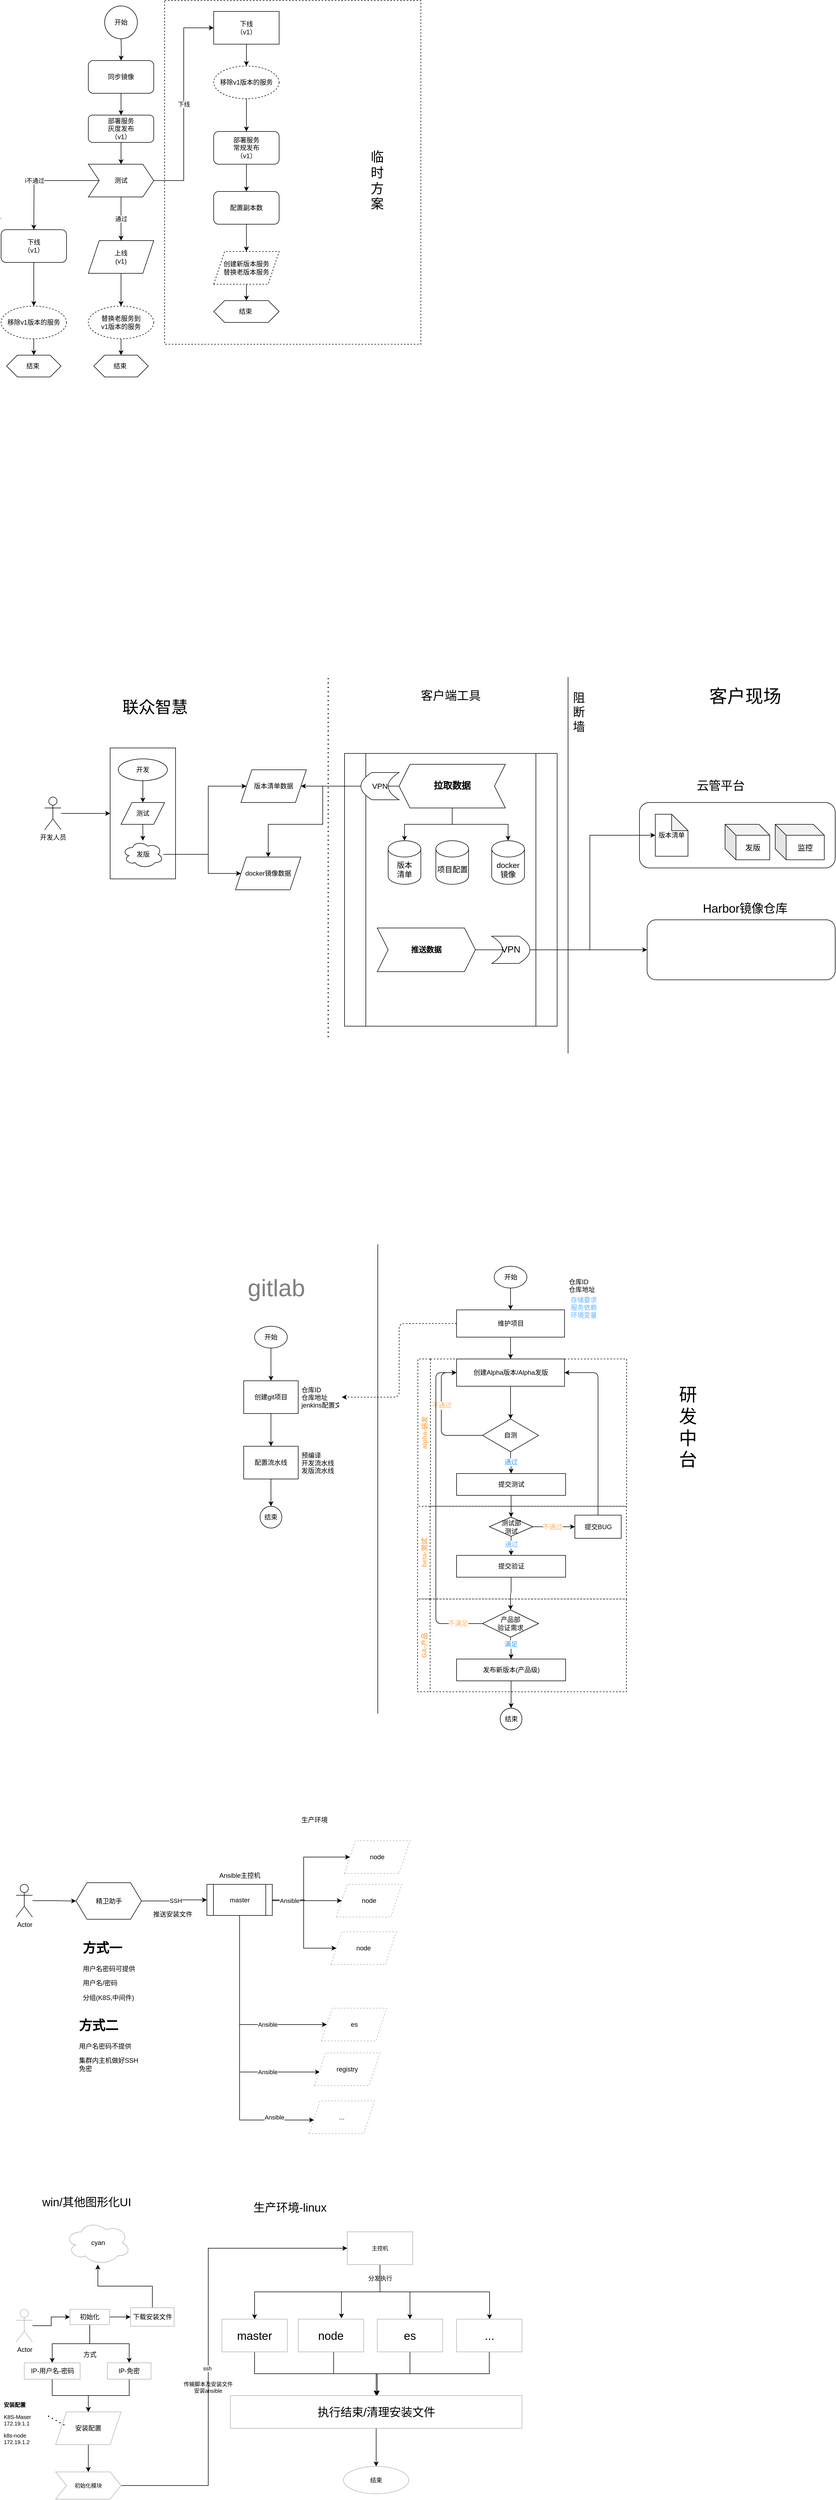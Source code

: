 <mxfile version="20.5.1" type="github">
  <diagram id="aKOXHxGFXrtELs7mGaee" name="第 1 页">
    <mxGraphModel dx="1248" dy="899" grid="1" gridSize="10" guides="1" tooltips="1" connect="1" arrows="1" fold="1" page="1" pageScale="1" pageWidth="827" pageHeight="1169" background="none" math="0" shadow="0">
      <root>
        <mxCell id="0" />
        <mxCell id="1" parent="0" />
        <mxCell id="ubwxyJtzHkvPF2N2pRwj-57" value="cyan" style="ellipse;shape=cloud;whiteSpace=wrap;html=1;strokeColor=#B3B3B3;" vertex="1" parent="1">
          <mxGeometry x="127.5" y="4090" width="120" height="80" as="geometry" />
        </mxCell>
        <mxCell id="TaMHbcw07CwSiACDO4ns-48" value="" style="rounded=1;whiteSpace=wrap;html=1;fontSize=33;" parent="1" vertex="1">
          <mxGeometry x="1195" y="1705" width="345" height="110" as="geometry" />
        </mxCell>
        <mxCell id="TaMHbcw07CwSiACDO4ns-46" value="" style="rounded=1;whiteSpace=wrap;html=1;fontSize=33;" parent="1" vertex="1">
          <mxGeometry x="1181" y="1490" width="359" height="120" as="geometry" />
        </mxCell>
        <mxCell id="uRnvMdXlU50FcUm2w8r_-44" value="" style="verticalLabelPosition=bottom;verticalAlign=top;html=1;shape=mxgraph.basic.rect;fillColor2=none;strokeWidth=1;size=20;indent=5;strokeColor=default;dashed=1;" parent="1" vertex="1">
          <mxGeometry x="310" y="20" width="470" height="630" as="geometry" />
        </mxCell>
        <mxCell id="uRnvMdXlU50FcUm2w8r_-13" value="" style="endArrow=none;html=1;rounded=0;" parent="1" edge="1">
          <mxGeometry width="50" height="50" relative="1" as="geometry">
            <mxPoint x="10" y="420" as="sourcePoint" />
            <mxPoint x="9" y="419.406" as="targetPoint" />
          </mxGeometry>
        </mxCell>
        <mxCell id="uRnvMdXlU50FcUm2w8r_-24" style="edgeStyle=orthogonalEdgeStyle;rounded=0;orthogonalLoop=1;jettySize=auto;html=1;" parent="1" target="uRnvMdXlU50FcUm2w8r_-23" edge="1">
          <mxGeometry relative="1" as="geometry">
            <mxPoint x="230" y="90" as="sourcePoint" />
          </mxGeometry>
        </mxCell>
        <mxCell id="uRnvMdXlU50FcUm2w8r_-22" value="开始" style="ellipse;whiteSpace=wrap;html=1;aspect=fixed;" parent="1" vertex="1">
          <mxGeometry x="200" y="30" width="60" height="60" as="geometry" />
        </mxCell>
        <mxCell id="uRnvMdXlU50FcUm2w8r_-26" style="edgeStyle=orthogonalEdgeStyle;rounded=0;orthogonalLoop=1;jettySize=auto;html=1;" parent="1" source="uRnvMdXlU50FcUm2w8r_-23" target="uRnvMdXlU50FcUm2w8r_-25" edge="1">
          <mxGeometry relative="1" as="geometry" />
        </mxCell>
        <mxCell id="uRnvMdXlU50FcUm2w8r_-23" value="同步镜像" style="rounded=1;whiteSpace=wrap;html=1;" parent="1" vertex="1">
          <mxGeometry x="170" y="130" width="120" height="60" as="geometry" />
        </mxCell>
        <mxCell id="uRnvMdXlU50FcUm2w8r_-35" style="edgeStyle=orthogonalEdgeStyle;rounded=0;orthogonalLoop=1;jettySize=auto;html=1;" parent="1" source="uRnvMdXlU50FcUm2w8r_-25" target="uRnvMdXlU50FcUm2w8r_-34" edge="1">
          <mxGeometry relative="1" as="geometry" />
        </mxCell>
        <mxCell id="uRnvMdXlU50FcUm2w8r_-25" value="部署服务&lt;br&gt;灰度发布&lt;br&gt;（v1）" style="rounded=1;whiteSpace=wrap;html=1;" parent="1" vertex="1">
          <mxGeometry x="170" y="230" width="120" height="50" as="geometry" />
        </mxCell>
        <mxCell id="uRnvMdXlU50FcUm2w8r_-41" value="通过" style="edgeStyle=orthogonalEdgeStyle;rounded=0;orthogonalLoop=1;jettySize=auto;html=1;" parent="1" source="uRnvMdXlU50FcUm2w8r_-34" target="uRnvMdXlU50FcUm2w8r_-40" edge="1">
          <mxGeometry relative="1" as="geometry" />
        </mxCell>
        <mxCell id="uRnvMdXlU50FcUm2w8r_-43" value="i不通过" style="edgeStyle=orthogonalEdgeStyle;rounded=0;orthogonalLoop=1;jettySize=auto;html=1;" parent="1" source="uRnvMdXlU50FcUm2w8r_-34" edge="1">
          <mxGeometry x="0.143" relative="1" as="geometry">
            <mxPoint x="70" y="440" as="targetPoint" />
            <mxPoint as="offset" />
          </mxGeometry>
        </mxCell>
        <mxCell id="uRnvMdXlU50FcUm2w8r_-46" value="下线" style="edgeStyle=orthogonalEdgeStyle;rounded=0;orthogonalLoop=1;jettySize=auto;html=1;entryX=0;entryY=0.5;entryDx=0;entryDy=0;" parent="1" source="uRnvMdXlU50FcUm2w8r_-34" target="uRnvMdXlU50FcUm2w8r_-45" edge="1">
          <mxGeometry relative="1" as="geometry" />
        </mxCell>
        <mxCell id="uRnvMdXlU50FcUm2w8r_-34" value="测试" style="shape=step;perimeter=stepPerimeter;whiteSpace=wrap;html=1;fixedSize=1;" parent="1" vertex="1">
          <mxGeometry x="170" y="320" width="120" height="60" as="geometry" />
        </mxCell>
        <mxCell id="uRnvMdXlU50FcUm2w8r_-69" style="edgeStyle=orthogonalEdgeStyle;rounded=0;orthogonalLoop=1;jettySize=auto;html=1;" parent="1" source="uRnvMdXlU50FcUm2w8r_-40" target="uRnvMdXlU50FcUm2w8r_-68" edge="1">
          <mxGeometry relative="1" as="geometry" />
        </mxCell>
        <mxCell id="uRnvMdXlU50FcUm2w8r_-40" value="上线&lt;br&gt;(v1)" style="shape=parallelogram;perimeter=parallelogramPerimeter;whiteSpace=wrap;html=1;fixedSize=1;" parent="1" vertex="1">
          <mxGeometry x="170" y="460" width="120" height="60" as="geometry" />
        </mxCell>
        <mxCell id="uRnvMdXlU50FcUm2w8r_-58" value="" style="edgeStyle=orthogonalEdgeStyle;rounded=0;orthogonalLoop=1;jettySize=auto;html=1;" parent="1" source="uRnvMdXlU50FcUm2w8r_-42" target="uRnvMdXlU50FcUm2w8r_-57" edge="1">
          <mxGeometry relative="1" as="geometry" />
        </mxCell>
        <mxCell id="uRnvMdXlU50FcUm2w8r_-42" value="下线&lt;br&gt;（v1）" style="rounded=1;whiteSpace=wrap;html=1;" parent="1" vertex="1">
          <mxGeometry x="10" y="440" width="120" height="60" as="geometry" />
        </mxCell>
        <mxCell id="uRnvMdXlU50FcUm2w8r_-66" style="edgeStyle=orthogonalEdgeStyle;rounded=0;orthogonalLoop=1;jettySize=auto;html=1;" parent="1" source="uRnvMdXlU50FcUm2w8r_-45" target="uRnvMdXlU50FcUm2w8r_-64" edge="1">
          <mxGeometry relative="1" as="geometry" />
        </mxCell>
        <mxCell id="uRnvMdXlU50FcUm2w8r_-45" value="下线&lt;br&gt;（v1）" style="rounded=0;whiteSpace=wrap;html=1;strokeColor=default;" parent="1" vertex="1">
          <mxGeometry x="400" y="40" width="120" height="60" as="geometry" />
        </mxCell>
        <mxCell id="uRnvMdXlU50FcUm2w8r_-52" value="" style="edgeStyle=orthogonalEdgeStyle;rounded=0;orthogonalLoop=1;jettySize=auto;html=1;" parent="1" source="uRnvMdXlU50FcUm2w8r_-49" target="uRnvMdXlU50FcUm2w8r_-51" edge="1">
          <mxGeometry relative="1" as="geometry" />
        </mxCell>
        <mxCell id="uRnvMdXlU50FcUm2w8r_-49" value="部署服务&lt;br&gt;常规发布&lt;br&gt;（v1）" style="rounded=1;whiteSpace=wrap;html=1;strokeColor=default;" parent="1" vertex="1">
          <mxGeometry x="400" y="260" width="120" height="60" as="geometry" />
        </mxCell>
        <mxCell id="uRnvMdXlU50FcUm2w8r_-54" style="edgeStyle=orthogonalEdgeStyle;rounded=0;orthogonalLoop=1;jettySize=auto;html=1;entryX=0.5;entryY=0;entryDx=0;entryDy=0;" parent="1" source="uRnvMdXlU50FcUm2w8r_-51" target="uRnvMdXlU50FcUm2w8r_-53" edge="1">
          <mxGeometry relative="1" as="geometry" />
        </mxCell>
        <mxCell id="uRnvMdXlU50FcUm2w8r_-51" value="配置副本数" style="whiteSpace=wrap;html=1;rounded=1;" parent="1" vertex="1">
          <mxGeometry x="400" y="370" width="120" height="60" as="geometry" />
        </mxCell>
        <mxCell id="uRnvMdXlU50FcUm2w8r_-56" value="" style="edgeStyle=orthogonalEdgeStyle;rounded=0;orthogonalLoop=1;jettySize=auto;html=1;" parent="1" source="uRnvMdXlU50FcUm2w8r_-53" edge="1">
          <mxGeometry relative="1" as="geometry">
            <mxPoint x="460" y="570" as="targetPoint" />
          </mxGeometry>
        </mxCell>
        <mxCell id="uRnvMdXlU50FcUm2w8r_-53" value="创建新版本服务&lt;br&gt;替换老版本服务" style="shape=parallelogram;perimeter=parallelogramPerimeter;whiteSpace=wrap;html=1;fixedSize=1;strokeColor=default;dashed=1;" parent="1" vertex="1">
          <mxGeometry x="400" y="480" width="120" height="60" as="geometry" />
        </mxCell>
        <mxCell id="uRnvMdXlU50FcUm2w8r_-62" style="edgeStyle=orthogonalEdgeStyle;rounded=0;orthogonalLoop=1;jettySize=auto;html=1;" parent="1" source="uRnvMdXlU50FcUm2w8r_-57" edge="1">
          <mxGeometry relative="1" as="geometry">
            <mxPoint x="70" y="670" as="targetPoint" />
          </mxGeometry>
        </mxCell>
        <mxCell id="uRnvMdXlU50FcUm2w8r_-57" value="移除v1版本的服务" style="ellipse;whiteSpace=wrap;html=1;rounded=1;dashed=1;" parent="1" vertex="1">
          <mxGeometry x="10" y="580" width="120" height="60" as="geometry" />
        </mxCell>
        <mxCell id="uRnvMdXlU50FcUm2w8r_-61" value="结束&amp;nbsp;" style="shape=hexagon;perimeter=hexagonPerimeter2;whiteSpace=wrap;html=1;fixedSize=1;strokeColor=default;" parent="1" vertex="1">
          <mxGeometry x="20" y="670" width="100" height="40" as="geometry" />
        </mxCell>
        <mxCell id="uRnvMdXlU50FcUm2w8r_-67" style="edgeStyle=orthogonalEdgeStyle;rounded=0;orthogonalLoop=1;jettySize=auto;html=1;" parent="1" source="uRnvMdXlU50FcUm2w8r_-64" target="uRnvMdXlU50FcUm2w8r_-49" edge="1">
          <mxGeometry relative="1" as="geometry" />
        </mxCell>
        <mxCell id="uRnvMdXlU50FcUm2w8r_-64" value="移除v1版本的服务" style="ellipse;whiteSpace=wrap;html=1;rounded=1;dashed=1;" parent="1" vertex="1">
          <mxGeometry x="400" y="140" width="120" height="60" as="geometry" />
        </mxCell>
        <mxCell id="uRnvMdXlU50FcUm2w8r_-71" value="" style="edgeStyle=orthogonalEdgeStyle;rounded=0;orthogonalLoop=1;jettySize=auto;html=1;" parent="1" source="uRnvMdXlU50FcUm2w8r_-68" target="uRnvMdXlU50FcUm2w8r_-70" edge="1">
          <mxGeometry relative="1" as="geometry" />
        </mxCell>
        <mxCell id="uRnvMdXlU50FcUm2w8r_-68" value="替换老服务到&lt;br&gt;v1版本的服务" style="ellipse;whiteSpace=wrap;html=1;rounded=1;dashed=1;" parent="1" vertex="1">
          <mxGeometry x="170" y="580" width="120" height="60" as="geometry" />
        </mxCell>
        <mxCell id="uRnvMdXlU50FcUm2w8r_-70" value="结束&amp;nbsp;" style="shape=hexagon;perimeter=hexagonPerimeter2;whiteSpace=wrap;html=1;fixedSize=1;strokeColor=default;" parent="1" vertex="1">
          <mxGeometry x="180" y="670" width="100" height="40" as="geometry" />
        </mxCell>
        <mxCell id="uRnvMdXlU50FcUm2w8r_-72" value="结束&amp;nbsp;" style="shape=hexagon;perimeter=hexagonPerimeter2;whiteSpace=wrap;html=1;fixedSize=1;strokeColor=default;" parent="1" vertex="1">
          <mxGeometry x="400" y="570" width="120" height="40" as="geometry" />
        </mxCell>
        <mxCell id="uRnvMdXlU50FcUm2w8r_-73" value="临&lt;br style=&quot;font-size: 24px;&quot;&gt;时&lt;br style=&quot;font-size: 24px;&quot;&gt;方&lt;br style=&quot;font-size: 24px;&quot;&gt;案" style="text;html=1;strokeColor=none;fillColor=none;align=center;verticalAlign=middle;whiteSpace=wrap;rounded=0;fontSize=24;" parent="1" vertex="1">
          <mxGeometry x="670" y="110" width="60" height="480" as="geometry" />
        </mxCell>
        <mxCell id="TaMHbcw07CwSiACDO4ns-1" value="" style="rounded=0;whiteSpace=wrap;html=1;" parent="1" vertex="1">
          <mxGeometry x="210" y="1390" width="120" height="240" as="geometry" />
        </mxCell>
        <mxCell id="TaMHbcw07CwSiACDO4ns-6" style="edgeStyle=orthogonalEdgeStyle;rounded=0;orthogonalLoop=1;jettySize=auto;html=1;" parent="1" source="TaMHbcw07CwSiACDO4ns-2" target="TaMHbcw07CwSiACDO4ns-1" edge="1">
          <mxGeometry relative="1" as="geometry" />
        </mxCell>
        <mxCell id="TaMHbcw07CwSiACDO4ns-2" value="开发人员" style="shape=umlActor;verticalLabelPosition=bottom;verticalAlign=top;html=1;outlineConnect=0;" parent="1" vertex="1">
          <mxGeometry x="90" y="1480" width="30" height="60" as="geometry" />
        </mxCell>
        <mxCell id="TaMHbcw07CwSiACDO4ns-9" value="" style="edgeStyle=orthogonalEdgeStyle;rounded=0;orthogonalLoop=1;jettySize=auto;html=1;" parent="1" source="TaMHbcw07CwSiACDO4ns-7" target="TaMHbcw07CwSiACDO4ns-8" edge="1">
          <mxGeometry relative="1" as="geometry" />
        </mxCell>
        <mxCell id="TaMHbcw07CwSiACDO4ns-7" value="开发" style="ellipse;whiteSpace=wrap;html=1;" parent="1" vertex="1">
          <mxGeometry x="225" y="1410" width="90" height="40" as="geometry" />
        </mxCell>
        <mxCell id="TaMHbcw07CwSiACDO4ns-11" value="" style="edgeStyle=orthogonalEdgeStyle;rounded=0;orthogonalLoop=1;jettySize=auto;html=1;" parent="1" source="TaMHbcw07CwSiACDO4ns-8" target="TaMHbcw07CwSiACDO4ns-10" edge="1">
          <mxGeometry relative="1" as="geometry" />
        </mxCell>
        <mxCell id="TaMHbcw07CwSiACDO4ns-8" value="测试" style="shape=parallelogram;perimeter=parallelogramPerimeter;whiteSpace=wrap;html=1;fixedSize=1;" parent="1" vertex="1">
          <mxGeometry x="230" y="1490" width="80" height="40" as="geometry" />
        </mxCell>
        <mxCell id="TaMHbcw07CwSiACDO4ns-14" style="edgeStyle=orthogonalEdgeStyle;rounded=0;orthogonalLoop=1;jettySize=auto;html=1;entryX=0;entryY=0.5;entryDx=0;entryDy=0;" parent="1" source="TaMHbcw07CwSiACDO4ns-10" target="TaMHbcw07CwSiACDO4ns-12" edge="1">
          <mxGeometry relative="1" as="geometry">
            <Array as="points">
              <mxPoint x="390" y="1585" />
              <mxPoint x="390" y="1460" />
            </Array>
          </mxGeometry>
        </mxCell>
        <mxCell id="TaMHbcw07CwSiACDO4ns-15" style="edgeStyle=orthogonalEdgeStyle;rounded=0;orthogonalLoop=1;jettySize=auto;html=1;entryX=0;entryY=0.5;entryDx=0;entryDy=0;" parent="1" source="TaMHbcw07CwSiACDO4ns-10" target="TaMHbcw07CwSiACDO4ns-13" edge="1">
          <mxGeometry relative="1" as="geometry">
            <Array as="points">
              <mxPoint x="390" y="1585" />
              <mxPoint x="390" y="1620" />
            </Array>
          </mxGeometry>
        </mxCell>
        <mxCell id="TaMHbcw07CwSiACDO4ns-10" value="发版" style="ellipse;shape=cloud;whiteSpace=wrap;html=1;" parent="1" vertex="1">
          <mxGeometry x="232.5" y="1560" width="75" height="50" as="geometry" />
        </mxCell>
        <mxCell id="TaMHbcw07CwSiACDO4ns-12" value="版本清单数据" style="shape=parallelogram;perimeter=parallelogramPerimeter;whiteSpace=wrap;html=1;fixedSize=1;" parent="1" vertex="1">
          <mxGeometry x="450" y="1430" width="120" height="60" as="geometry" />
        </mxCell>
        <mxCell id="TaMHbcw07CwSiACDO4ns-13" value="docker镜像数据" style="shape=parallelogram;perimeter=parallelogramPerimeter;whiteSpace=wrap;html=1;fixedSize=1;" parent="1" vertex="1">
          <mxGeometry x="440" y="1590" width="120" height="60" as="geometry" />
        </mxCell>
        <mxCell id="TaMHbcw07CwSiACDO4ns-17" value="" style="endArrow=none;dashed=1;html=1;dashPattern=1 3;strokeWidth=2;rounded=0;" parent="1" edge="1">
          <mxGeometry width="50" height="50" relative="1" as="geometry">
            <mxPoint x="610" y="1920" as="sourcePoint" />
            <mxPoint x="610" y="1260" as="targetPoint" />
          </mxGeometry>
        </mxCell>
        <mxCell id="TaMHbcw07CwSiACDO4ns-18" value="联众智慧" style="text;html=1;strokeColor=none;fillColor=none;align=center;verticalAlign=middle;whiteSpace=wrap;rounded=0;fontSize=30;" parent="1" vertex="1">
          <mxGeometry x="180" y="1300" width="225" height="30" as="geometry" />
        </mxCell>
        <mxCell id="TaMHbcw07CwSiACDO4ns-19" value="" style="endArrow=none;html=1;rounded=0;fontSize=30;" parent="1" edge="1">
          <mxGeometry width="50" height="50" relative="1" as="geometry">
            <mxPoint x="1050" y="1950" as="sourcePoint" />
            <mxPoint x="1050" y="1260" as="targetPoint" />
          </mxGeometry>
        </mxCell>
        <mxCell id="TaMHbcw07CwSiACDO4ns-20" value="阻断墙" style="text;html=1;strokeColor=none;fillColor=none;align=center;verticalAlign=middle;whiteSpace=wrap;rounded=0;fontSize=22;" parent="1" vertex="1">
          <mxGeometry x="1050" y="1280" width="40" height="90" as="geometry" />
        </mxCell>
        <mxCell id="TaMHbcw07CwSiACDO4ns-22" value="" style="shape=process;whiteSpace=wrap;html=1;backgroundOutline=1;fontSize=22;" parent="1" vertex="1">
          <mxGeometry x="640" y="1400" width="390" height="500" as="geometry" />
        </mxCell>
        <mxCell id="TaMHbcw07CwSiACDO4ns-23" value="客户端工具" style="text;html=1;strokeColor=none;fillColor=none;align=center;verticalAlign=middle;whiteSpace=wrap;rounded=0;fontSize=22;" parent="1" vertex="1">
          <mxGeometry x="760" y="1280" width="150" height="30" as="geometry" />
        </mxCell>
        <mxCell id="TaMHbcw07CwSiACDO4ns-24" value="docker&lt;br&gt;镜像" style="shape=cylinder3;whiteSpace=wrap;html=1;boundedLbl=1;backgroundOutline=1;size=15;fontSize=14;" parent="1" vertex="1">
          <mxGeometry x="910" y="1560" width="60" height="80" as="geometry" />
        </mxCell>
        <mxCell id="TaMHbcw07CwSiACDO4ns-25" value="版本&lt;br&gt;清单" style="shape=cylinder3;whiteSpace=wrap;html=1;boundedLbl=1;backgroundOutline=1;size=15;fontSize=14;" parent="1" vertex="1">
          <mxGeometry x="720" y="1560" width="60" height="80" as="geometry" />
        </mxCell>
        <mxCell id="TaMHbcw07CwSiACDO4ns-27" style="edgeStyle=orthogonalEdgeStyle;rounded=0;orthogonalLoop=1;jettySize=auto;html=1;entryX=1;entryY=0.5;entryDx=0;entryDy=0;fontSize=14;" parent="1" source="TaMHbcw07CwSiACDO4ns-26" target="TaMHbcw07CwSiACDO4ns-12" edge="1">
          <mxGeometry relative="1" as="geometry" />
        </mxCell>
        <mxCell id="TaMHbcw07CwSiACDO4ns-29" style="edgeStyle=orthogonalEdgeStyle;rounded=0;orthogonalLoop=1;jettySize=auto;html=1;fontSize=14;startArrow=none;" parent="1" source="TaMHbcw07CwSiACDO4ns-28" target="TaMHbcw07CwSiACDO4ns-13" edge="1">
          <mxGeometry relative="1" as="geometry">
            <mxPoint x="740" y="1460" as="sourcePoint" />
            <Array as="points">
              <mxPoint x="600" y="1460" />
              <mxPoint x="600" y="1530" />
              <mxPoint x="500" y="1530" />
            </Array>
          </mxGeometry>
        </mxCell>
        <mxCell id="TaMHbcw07CwSiACDO4ns-30" style="edgeStyle=orthogonalEdgeStyle;rounded=0;orthogonalLoop=1;jettySize=auto;html=1;fontSize=14;" parent="1" source="TaMHbcw07CwSiACDO4ns-26" target="TaMHbcw07CwSiACDO4ns-25" edge="1">
          <mxGeometry relative="1" as="geometry" />
        </mxCell>
        <mxCell id="TaMHbcw07CwSiACDO4ns-31" style="edgeStyle=orthogonalEdgeStyle;rounded=0;orthogonalLoop=1;jettySize=auto;html=1;entryX=0.5;entryY=0;entryDx=0;entryDy=0;entryPerimeter=0;fontSize=14;" parent="1" source="TaMHbcw07CwSiACDO4ns-26" target="TaMHbcw07CwSiACDO4ns-24" edge="1">
          <mxGeometry relative="1" as="geometry" />
        </mxCell>
        <mxCell id="TaMHbcw07CwSiACDO4ns-26" value="" style="shape=step;perimeter=stepPerimeter;whiteSpace=wrap;html=1;fixedSize=1;fontSize=14;rotation=-180;" parent="1" vertex="1">
          <mxGeometry x="740" y="1420" width="195" height="80" as="geometry" />
        </mxCell>
        <mxCell id="TaMHbcw07CwSiACDO4ns-32" value="拉取数据" style="text;html=1;strokeColor=none;fillColor=none;align=center;verticalAlign=middle;whiteSpace=wrap;rounded=0;fontSize=17;fontStyle=1" parent="1" vertex="1">
          <mxGeometry x="790" y="1445" width="95" height="30" as="geometry" />
        </mxCell>
        <mxCell id="TaMHbcw07CwSiACDO4ns-28" value="VPN" style="shape=dataStorage;whiteSpace=wrap;html=1;fixedSize=1;fontSize=14;" parent="1" vertex="1">
          <mxGeometry x="670" y="1435" width="70" height="50" as="geometry" />
        </mxCell>
        <mxCell id="TaMHbcw07CwSiACDO4ns-34" value="项目配置" style="shape=cylinder3;whiteSpace=wrap;html=1;boundedLbl=1;backgroundOutline=1;size=15;fontSize=14;" parent="1" vertex="1">
          <mxGeometry x="807.5" y="1560" width="60" height="80" as="geometry" />
        </mxCell>
        <mxCell id="TaMHbcw07CwSiACDO4ns-50" style="edgeStyle=orthogonalEdgeStyle;rounded=0;orthogonalLoop=1;jettySize=auto;html=1;entryX=0;entryY=0.5;entryDx=0;entryDy=0;fontSize=22;" parent="1" source="TaMHbcw07CwSiACDO4ns-35" target="TaMHbcw07CwSiACDO4ns-48" edge="1">
          <mxGeometry relative="1" as="geometry" />
        </mxCell>
        <mxCell id="TaMHbcw07CwSiACDO4ns-51" style="edgeStyle=orthogonalEdgeStyle;rounded=0;orthogonalLoop=1;jettySize=auto;html=1;fontSize=22;entryX=0;entryY=0.5;entryDx=0;entryDy=0;entryPerimeter=0;" parent="1" source="TaMHbcw07CwSiACDO4ns-35" target="TaMHbcw07CwSiACDO4ns-54" edge="1">
          <mxGeometry relative="1" as="geometry">
            <mxPoint x="1210.0" y="1552.5" as="targetPoint" />
            <Array as="points">
              <mxPoint x="1090" y="1760" />
              <mxPoint x="1090" y="1550" />
            </Array>
          </mxGeometry>
        </mxCell>
        <mxCell id="TaMHbcw07CwSiACDO4ns-35" value="推送数据" style="shape=step;perimeter=stepPerimeter;whiteSpace=wrap;html=1;fixedSize=1;fontSize=14;rotation=0;fontStyle=1" parent="1" vertex="1">
          <mxGeometry x="700" y="1720" width="180" height="80" as="geometry" />
        </mxCell>
        <mxCell id="TaMHbcw07CwSiACDO4ns-36" value="" style="shape=dataStorage;whiteSpace=wrap;html=1;fixedSize=1;fontSize=14;rotation=-180;" parent="1" vertex="1">
          <mxGeometry x="910" y="1735" width="70" height="50" as="geometry" />
        </mxCell>
        <mxCell id="TaMHbcw07CwSiACDO4ns-37" value="VPN" style="text;html=1;strokeColor=none;fillColor=none;align=center;verticalAlign=middle;whiteSpace=wrap;rounded=0;fontSize=17;" parent="1" vertex="1">
          <mxGeometry x="915" y="1745" width="60" height="30" as="geometry" />
        </mxCell>
        <mxCell id="TaMHbcw07CwSiACDO4ns-41" value="客户现场" style="text;html=1;strokeColor=none;fillColor=none;align=center;verticalAlign=middle;whiteSpace=wrap;rounded=0;fontSize=33;fontStyle=0" parent="1" vertex="1">
          <mxGeometry x="1220" y="1280" width="310" height="30" as="geometry" />
        </mxCell>
        <mxCell id="TaMHbcw07CwSiACDO4ns-42" value="云管平台" style="text;html=1;strokeColor=none;fillColor=none;align=center;verticalAlign=middle;whiteSpace=wrap;rounded=0;fontSize=22;fontStyle=0" parent="1" vertex="1">
          <mxGeometry x="1200" y="1445" width="260" height="30" as="geometry" />
        </mxCell>
        <mxCell id="TaMHbcw07CwSiACDO4ns-45" value="Harbor镜像仓库" style="text;html=1;strokeColor=none;fillColor=none;align=center;verticalAlign=middle;whiteSpace=wrap;rounded=0;fontSize=22;fontStyle=0" parent="1" vertex="1">
          <mxGeometry x="1220" y="1670" width="310" height="30" as="geometry" />
        </mxCell>
        <mxCell id="TaMHbcw07CwSiACDO4ns-47" value="发版" style="shape=cube;whiteSpace=wrap;html=1;boundedLbl=1;backgroundOutline=1;darkOpacity=0.05;darkOpacity2=0.1;fontSize=14;" parent="1" vertex="1">
          <mxGeometry x="1338" y="1530" width="82" height="65" as="geometry" />
        </mxCell>
        <mxCell id="TaMHbcw07CwSiACDO4ns-52" value="监控" style="shape=cube;whiteSpace=wrap;html=1;boundedLbl=1;backgroundOutline=1;darkOpacity=0.05;darkOpacity2=0.1;fontSize=14;" parent="1" vertex="1">
          <mxGeometry x="1430" y="1530" width="90" height="65" as="geometry" />
        </mxCell>
        <mxCell id="TaMHbcw07CwSiACDO4ns-54" value="版本清单" style="shape=note;whiteSpace=wrap;html=1;backgroundOutline=1;darkOpacity=0.05;fontSize=12;" parent="1" vertex="1">
          <mxGeometry x="1210" y="1511.5" width="60" height="77" as="geometry" />
        </mxCell>
        <mxCell id="2eoXuniDgy3FarlTxN_e-17" value="" style="edgeStyle=orthogonalEdgeStyle;rounded=0;orthogonalLoop=1;jettySize=auto;html=1;fontSize=12;" parent="1" source="2eoXuniDgy3FarlTxN_e-3" target="2eoXuniDgy3FarlTxN_e-16" edge="1">
          <mxGeometry relative="1" as="geometry" />
        </mxCell>
        <mxCell id="2eoXuniDgy3FarlTxN_e-3" value="配置流水线" style="rounded=0;whiteSpace=wrap;html=1;" parent="1" vertex="1">
          <mxGeometry x="455" y="2670" width="100" height="60" as="geometry" />
        </mxCell>
        <mxCell id="2eoXuniDgy3FarlTxN_e-10" value="" style="edgeStyle=orthogonalEdgeStyle;rounded=0;orthogonalLoop=1;jettySize=auto;html=1;" parent="1" source="2eoXuniDgy3FarlTxN_e-4" target="2eoXuniDgy3FarlTxN_e-3" edge="1">
          <mxGeometry relative="1" as="geometry" />
        </mxCell>
        <mxCell id="2eoXuniDgy3FarlTxN_e-4" value="创建git项目" style="rounded=0;whiteSpace=wrap;html=1;" parent="1" vertex="1">
          <mxGeometry x="455" y="2550" width="100" height="60" as="geometry" />
        </mxCell>
        <mxCell id="2eoXuniDgy3FarlTxN_e-9" value="研&lt;br&gt;发&lt;br&gt;中&lt;br&gt;台" style="text;html=1;strokeColor=none;fillColor=none;align=center;verticalAlign=middle;whiteSpace=wrap;rounded=0;labelBorderColor=none;fontSize=33;" parent="1" vertex="1">
          <mxGeometry x="1202" y="2330" width="136" height="610" as="geometry" />
        </mxCell>
        <mxCell id="2eoXuniDgy3FarlTxN_e-23" style="edgeStyle=orthogonalEdgeStyle;orthogonalLoop=1;jettySize=auto;html=1;fontSize=12;fontColor=default;exitX=0;exitY=0.5;exitDx=0;exitDy=0;rounded=1;dashed=1;" parent="1" source="2eoXuniDgy3FarlTxN_e-11" target="2eoXuniDgy3FarlTxN_e-21" edge="1">
          <mxGeometry relative="1" as="geometry" />
        </mxCell>
        <mxCell id="2eoXuniDgy3FarlTxN_e-29" value="" style="edgeStyle=orthogonalEdgeStyle;rounded=1;orthogonalLoop=1;jettySize=auto;html=1;fontSize=12;fontColor=#FFB366;" parent="1" source="2eoXuniDgy3FarlTxN_e-11" target="2eoXuniDgy3FarlTxN_e-28" edge="1">
          <mxGeometry relative="1" as="geometry" />
        </mxCell>
        <mxCell id="2eoXuniDgy3FarlTxN_e-11" value="维护项目" style="rounded=0;whiteSpace=wrap;html=1;" parent="1" vertex="1">
          <mxGeometry x="845.5" y="2420" width="198" height="50" as="geometry" />
        </mxCell>
        <mxCell id="2eoXuniDgy3FarlTxN_e-15" value="" style="edgeStyle=orthogonalEdgeStyle;rounded=0;orthogonalLoop=1;jettySize=auto;html=1;fontSize=12;" parent="1" source="2eoXuniDgy3FarlTxN_e-13" target="2eoXuniDgy3FarlTxN_e-4" edge="1">
          <mxGeometry relative="1" as="geometry" />
        </mxCell>
        <mxCell id="2eoXuniDgy3FarlTxN_e-13" value="开始" style="ellipse;whiteSpace=wrap;html=1;labelBorderColor=none;fontSize=12;fontColor=default;" parent="1" vertex="1">
          <mxGeometry x="475" y="2450" width="60" height="40" as="geometry" />
        </mxCell>
        <mxCell id="2eoXuniDgy3FarlTxN_e-16" value="结束" style="ellipse;whiteSpace=wrap;html=1;aspect=fixed;labelBorderColor=none;fontSize=12;fontColor=default;" parent="1" vertex="1">
          <mxGeometry x="485" y="2780" width="40" height="40" as="geometry" />
        </mxCell>
        <mxCell id="2eoXuniDgy3FarlTxN_e-21" value="仓库ID&#xa;仓库地址&#xa;jenkins配置文件" style="text;strokeColor=none;fillColor=none;align=left;verticalAlign=middle;spacingLeft=4;spacingRight=4;overflow=hidden;points=[[0,0.5],[1,0.5]];portConstraint=eastwest;rotatable=0;labelBorderColor=none;fontSize=12;fontColor=default;" parent="1" vertex="1">
          <mxGeometry x="555" y="2550" width="80" height="60" as="geometry" />
        </mxCell>
        <mxCell id="2eoXuniDgy3FarlTxN_e-22" value="预编译&#xa;开发流水线&#xa;发版流水线" style="text;strokeColor=none;fillColor=none;align=left;verticalAlign=middle;spacingLeft=4;spacingRight=4;overflow=hidden;points=[[0,0.5],[1,0.5]];portConstraint=eastwest;rotatable=0;labelBorderColor=none;fontSize=12;fontColor=default;" parent="1" vertex="1">
          <mxGeometry x="555" y="2670" width="80" height="60" as="geometry" />
        </mxCell>
        <mxCell id="2eoXuniDgy3FarlTxN_e-24" value="存储要求&#xa;服务依赖&#xa;环境变量" style="text;strokeColor=none;fillColor=none;align=left;verticalAlign=middle;spacingLeft=4;spacingRight=4;overflow=hidden;points=[[0,0.5],[1,0.5]];portConstraint=eastwest;rotatable=0;labelBorderColor=none;fontSize=12;fontColor=#66B2FF;" parent="1" vertex="1">
          <mxGeometry x="1049" y="2390" width="66.5" height="50" as="geometry" />
        </mxCell>
        <mxCell id="2eoXuniDgy3FarlTxN_e-26" value="仓库ID&#xa;仓库地址&#xa;" style="text;strokeColor=none;fillColor=none;align=left;verticalAlign=middle;spacingLeft=4;spacingRight=4;overflow=hidden;points=[[0,0.5],[1,0.5]];portConstraint=eastwest;rotatable=0;labelBorderColor=none;fontSize=12;fontColor=default;" parent="1" vertex="1">
          <mxGeometry x="1045.5" y="2360" width="67" height="40" as="geometry" />
        </mxCell>
        <mxCell id="2eoXuniDgy3FarlTxN_e-31" value="" style="edgeStyle=orthogonalEdgeStyle;rounded=1;orthogonalLoop=1;jettySize=auto;html=1;fontSize=12;fontColor=#FFB366;" parent="1" source="2eoXuniDgy3FarlTxN_e-28" target="2eoXuniDgy3FarlTxN_e-30" edge="1">
          <mxGeometry relative="1" as="geometry" />
        </mxCell>
        <mxCell id="2eoXuniDgy3FarlTxN_e-28" value="创建Alpha版本/Alpha发版" style="rounded=0;whiteSpace=wrap;html=1;" parent="1" vertex="1">
          <mxGeometry x="845.5" y="2510" width="198" height="50" as="geometry" />
        </mxCell>
        <mxCell id="2eoXuniDgy3FarlTxN_e-37" value="" style="edgeStyle=orthogonalEdgeStyle;rounded=1;orthogonalLoop=1;jettySize=auto;html=1;fontSize=12;fontColor=#FFB366;" parent="1" source="2eoXuniDgy3FarlTxN_e-30" target="2eoXuniDgy3FarlTxN_e-36" edge="1">
          <mxGeometry relative="1" as="geometry" />
        </mxCell>
        <mxCell id="2eoXuniDgy3FarlTxN_e-38" value="通过" style="edgeLabel;html=1;align=center;verticalAlign=middle;resizable=0;points=[];fontSize=12;fontColor=#3399FF;" parent="2eoXuniDgy3FarlTxN_e-37" vertex="1" connectable="0">
          <mxGeometry x="-0.068" relative="1" as="geometry">
            <mxPoint as="offset" />
          </mxGeometry>
        </mxCell>
        <mxCell id="2eoXuniDgy3FarlTxN_e-41" style="edgeStyle=orthogonalEdgeStyle;rounded=1;orthogonalLoop=1;jettySize=auto;html=1;entryX=0;entryY=0.5;entryDx=0;entryDy=0;fontSize=12;fontColor=#FFB366;exitX=0;exitY=0.5;exitDx=0;exitDy=0;" parent="1" source="2eoXuniDgy3FarlTxN_e-30" target="2eoXuniDgy3FarlTxN_e-28" edge="1">
          <mxGeometry relative="1" as="geometry">
            <Array as="points">
              <mxPoint x="817.5" y="2650" />
              <mxPoint x="817.5" y="2535" />
            </Array>
          </mxGeometry>
        </mxCell>
        <mxCell id="2eoXuniDgy3FarlTxN_e-42" value="不通过" style="edgeLabel;html=1;align=center;verticalAlign=middle;resizable=0;points=[];fontSize=12;fontColor=#FFB366;" parent="2eoXuniDgy3FarlTxN_e-41" vertex="1" connectable="0">
          <mxGeometry x="0.196" relative="1" as="geometry">
            <mxPoint as="offset" />
          </mxGeometry>
        </mxCell>
        <mxCell id="2eoXuniDgy3FarlTxN_e-30" value="自测" style="rhombus;whiteSpace=wrap;html=1;rounded=0;" parent="1" vertex="1">
          <mxGeometry x="893" y="2620" width="103" height="60" as="geometry" />
        </mxCell>
        <mxCell id="2eoXuniDgy3FarlTxN_e-45" value="" style="edgeStyle=orthogonalEdgeStyle;rounded=1;orthogonalLoop=1;jettySize=auto;html=1;fontSize=12;fontColor=#66B2FF;" parent="1" source="2eoXuniDgy3FarlTxN_e-36" target="2eoXuniDgy3FarlTxN_e-44" edge="1">
          <mxGeometry relative="1" as="geometry" />
        </mxCell>
        <mxCell id="2eoXuniDgy3FarlTxN_e-36" value="提交测试" style="whiteSpace=wrap;html=1;rounded=0;" parent="1" vertex="1">
          <mxGeometry x="845.5" y="2720" width="200" height="40" as="geometry" />
        </mxCell>
        <mxCell id="2eoXuniDgy3FarlTxN_e-48" value="" style="edgeStyle=orthogonalEdgeStyle;rounded=1;orthogonalLoop=1;jettySize=auto;html=1;fontSize=12;fontColor=#66B2FF;" parent="1" source="2eoXuniDgy3FarlTxN_e-44" target="2eoXuniDgy3FarlTxN_e-47" edge="1">
          <mxGeometry relative="1" as="geometry" />
        </mxCell>
        <mxCell id="2eoXuniDgy3FarlTxN_e-49" value="通过" style="edgeLabel;html=1;align=center;verticalAlign=middle;resizable=0;points=[];fontSize=12;fontColor=#66B2FF;" parent="2eoXuniDgy3FarlTxN_e-48" vertex="1" connectable="0">
          <mxGeometry x="-0.348" relative="1" as="geometry">
            <mxPoint as="offset" />
          </mxGeometry>
        </mxCell>
        <mxCell id="2eoXuniDgy3FarlTxN_e-54" value="" style="edgeStyle=orthogonalEdgeStyle;rounded=1;orthogonalLoop=1;jettySize=auto;html=1;fontSize=12;fontColor=#66B2FF;" parent="1" source="2eoXuniDgy3FarlTxN_e-44" target="2eoXuniDgy3FarlTxN_e-53" edge="1">
          <mxGeometry relative="1" as="geometry" />
        </mxCell>
        <mxCell id="2eoXuniDgy3FarlTxN_e-62" value="不通过" style="edgeLabel;html=1;align=center;verticalAlign=middle;resizable=0;points=[];fontSize=12;fontColor=#FFB366;" parent="2eoXuniDgy3FarlTxN_e-54" vertex="1" connectable="0">
          <mxGeometry x="-0.308" relative="1" as="geometry">
            <mxPoint x="9" as="offset" />
          </mxGeometry>
        </mxCell>
        <mxCell id="2eoXuniDgy3FarlTxN_e-44" value="测试部&lt;br&gt;测试" style="rhombus;whiteSpace=wrap;html=1;rounded=0;" parent="1" vertex="1">
          <mxGeometry x="905.5" y="2800" width="80" height="35" as="geometry" />
        </mxCell>
        <mxCell id="2eoXuniDgy3FarlTxN_e-58" value="" style="edgeStyle=orthogonalEdgeStyle;rounded=1;orthogonalLoop=1;jettySize=auto;html=1;fontSize=12;fontColor=#66B2FF;" parent="1" source="2eoXuniDgy3FarlTxN_e-47" target="2eoXuniDgy3FarlTxN_e-57" edge="1">
          <mxGeometry relative="1" as="geometry" />
        </mxCell>
        <mxCell id="2eoXuniDgy3FarlTxN_e-47" value="提交验证" style="whiteSpace=wrap;html=1;rounded=0;" parent="1" vertex="1">
          <mxGeometry x="845.5" y="2870" width="200" height="40" as="geometry" />
        </mxCell>
        <mxCell id="2eoXuniDgy3FarlTxN_e-52" style="edgeStyle=orthogonalEdgeStyle;rounded=1;orthogonalLoop=1;jettySize=auto;html=1;entryX=0.5;entryY=0;entryDx=0;entryDy=0;fontSize=12;fontColor=#66B2FF;" parent="1" source="2eoXuniDgy3FarlTxN_e-51" target="2eoXuniDgy3FarlTxN_e-11" edge="1">
          <mxGeometry relative="1" as="geometry" />
        </mxCell>
        <mxCell id="2eoXuniDgy3FarlTxN_e-51" value="开始" style="ellipse;whiteSpace=wrap;html=1;labelBorderColor=none;fontSize=12;fontColor=default;" parent="1" vertex="1">
          <mxGeometry x="914.5" y="2340" width="60" height="40" as="geometry" />
        </mxCell>
        <mxCell id="2eoXuniDgy3FarlTxN_e-65" style="edgeStyle=orthogonalEdgeStyle;rounded=1;orthogonalLoop=1;jettySize=auto;html=1;entryX=1;entryY=0.5;entryDx=0;entryDy=0;fontSize=12;fontColor=#FFB366;exitX=0.5;exitY=0;exitDx=0;exitDy=0;" parent="1" source="2eoXuniDgy3FarlTxN_e-53" target="2eoXuniDgy3FarlTxN_e-28" edge="1">
          <mxGeometry relative="1" as="geometry">
            <mxPoint x="1125.5" y="2790" as="sourcePoint" />
          </mxGeometry>
        </mxCell>
        <mxCell id="2eoXuniDgy3FarlTxN_e-53" value="提交BUG" style="whiteSpace=wrap;html=1;rounded=0;" parent="1" vertex="1">
          <mxGeometry x="1062.5" y="2796.25" width="85" height="42.5" as="geometry" />
        </mxCell>
        <mxCell id="2eoXuniDgy3FarlTxN_e-67" value="" style="edgeStyle=orthogonalEdgeStyle;rounded=1;orthogonalLoop=1;jettySize=auto;html=1;fontSize=12;fontColor=#FFB366;" parent="1" source="2eoXuniDgy3FarlTxN_e-57" target="2eoXuniDgy3FarlTxN_e-66" edge="1">
          <mxGeometry relative="1" as="geometry" />
        </mxCell>
        <mxCell id="2eoXuniDgy3FarlTxN_e-69" value="满足" style="edgeLabel;html=1;align=center;verticalAlign=middle;resizable=0;points=[];fontSize=12;fontColor=#3399FF;" parent="2eoXuniDgy3FarlTxN_e-67" vertex="1" connectable="0">
          <mxGeometry x="-0.359" relative="1" as="geometry">
            <mxPoint as="offset" />
          </mxGeometry>
        </mxCell>
        <mxCell id="2eoXuniDgy3FarlTxN_e-68" style="edgeStyle=orthogonalEdgeStyle;rounded=1;orthogonalLoop=1;jettySize=auto;html=1;entryX=0;entryY=0.5;entryDx=0;entryDy=0;fontSize=12;fontColor=#FFB366;exitX=0;exitY=0.5;exitDx=0;exitDy=0;" parent="1" source="2eoXuniDgy3FarlTxN_e-57" target="2eoXuniDgy3FarlTxN_e-28" edge="1">
          <mxGeometry relative="1" as="geometry">
            <Array as="points">
              <mxPoint x="807.5" y="2995" />
              <mxPoint x="807.5" y="2535" />
            </Array>
          </mxGeometry>
        </mxCell>
        <mxCell id="2eoXuniDgy3FarlTxN_e-70" value="不满足" style="edgeLabel;html=1;align=center;verticalAlign=middle;resizable=0;points=[];fontSize=12;fontColor=#FFB366;" parent="2eoXuniDgy3FarlTxN_e-68" vertex="1" connectable="0">
          <mxGeometry x="-0.904" relative="1" as="geometry">
            <mxPoint x="-17" as="offset" />
          </mxGeometry>
        </mxCell>
        <mxCell id="2eoXuniDgy3FarlTxN_e-57" value="产品部&lt;br&gt;验证需求" style="rhombus;whiteSpace=wrap;html=1;rounded=0;" parent="1" vertex="1">
          <mxGeometry x="893" y="2970" width="103" height="50" as="geometry" />
        </mxCell>
        <mxCell id="2eoXuniDgy3FarlTxN_e-72" value="" style="edgeStyle=orthogonalEdgeStyle;rounded=1;orthogonalLoop=1;jettySize=auto;html=1;fontSize=12;fontColor=#FFB366;" parent="1" source="2eoXuniDgy3FarlTxN_e-66" target="2eoXuniDgy3FarlTxN_e-71" edge="1">
          <mxGeometry relative="1" as="geometry" />
        </mxCell>
        <mxCell id="2eoXuniDgy3FarlTxN_e-71" value="结束" style="ellipse;whiteSpace=wrap;html=1;aspect=fixed;labelBorderColor=none;fontSize=12;fontColor=default;" parent="1" vertex="1">
          <mxGeometry x="925.5" y="3150" width="40" height="40" as="geometry" />
        </mxCell>
        <mxCell id="2eoXuniDgy3FarlTxN_e-77" value="alpha-研发" style="swimlane;horizontal=0;dashed=1;labelBorderColor=none;fontSize=12;fontColor=#FFB366;" parent="1" vertex="1">
          <mxGeometry x="774.5" y="2510" width="383" height="270" as="geometry" />
        </mxCell>
        <mxCell id="2eoXuniDgy3FarlTxN_e-78" value="beta-测试" style="swimlane;horizontal=0;dashed=1;labelBorderColor=none;fontSize=12;fontColor=#FFB366;" parent="1" vertex="1">
          <mxGeometry x="774" y="2780" width="383" height="170" as="geometry" />
        </mxCell>
        <mxCell id="2eoXuniDgy3FarlTxN_e-83" value="GA-产品" style="swimlane;horizontal=0;dashed=1;labelBorderColor=none;fontSize=12;fontColor=#FFB366;" parent="1" vertex="1">
          <mxGeometry x="774" y="2950" width="383" height="170" as="geometry" />
        </mxCell>
        <mxCell id="2eoXuniDgy3FarlTxN_e-66" value="发布新版本(产品级)" style="whiteSpace=wrap;html=1;rounded=0;" parent="2eoXuniDgy3FarlTxN_e-83" vertex="1">
          <mxGeometry x="71.5" y="110" width="200" height="40" as="geometry" />
        </mxCell>
        <mxCell id="2eoXuniDgy3FarlTxN_e-85" value="" style="endArrow=none;html=1;rounded=1;fontSize=12;fontColor=#FFB366;" parent="1" edge="1">
          <mxGeometry width="50" height="50" relative="1" as="geometry">
            <mxPoint x="701" y="3160" as="sourcePoint" />
            <mxPoint x="701" y="2300" as="targetPoint" />
          </mxGeometry>
        </mxCell>
        <mxCell id="2eoXuniDgy3FarlTxN_e-86" style="edgeStyle=orthogonalEdgeStyle;rounded=1;orthogonalLoop=1;jettySize=auto;html=1;exitX=0.5;exitY=1;exitDx=0;exitDy=0;fontSize=12;fontColor=#FFB366;" parent="1" source="2eoXuniDgy3FarlTxN_e-9" target="2eoXuniDgy3FarlTxN_e-9" edge="1">
          <mxGeometry relative="1" as="geometry" />
        </mxCell>
        <mxCell id="2eoXuniDgy3FarlTxN_e-87" value="gitlab" style="text;html=1;strokeColor=none;fillColor=none;align=center;verticalAlign=middle;whiteSpace=wrap;rounded=0;dashed=1;labelBorderColor=none;fontSize=44;fontColor=#808080;" parent="1" vertex="1">
          <mxGeometry x="405" y="2350" width="220" height="60" as="geometry" />
        </mxCell>
        <mxCell id="ubwxyJtzHkvPF2N2pRwj-4" style="edgeStyle=orthogonalEdgeStyle;rounded=0;orthogonalLoop=1;jettySize=auto;html=1;entryX=0;entryY=0.5;entryDx=0;entryDy=0;" edge="1" parent="1" source="ubwxyJtzHkvPF2N2pRwj-2" target="ubwxyJtzHkvPF2N2pRwj-3">
          <mxGeometry relative="1" as="geometry" />
        </mxCell>
        <mxCell id="ubwxyJtzHkvPF2N2pRwj-2" value="Actor" style="shape=umlActor;verticalLabelPosition=bottom;verticalAlign=top;html=1;outlineConnect=0;" vertex="1" parent="1">
          <mxGeometry x="37.5" y="3473" width="30" height="60" as="geometry" />
        </mxCell>
        <mxCell id="ubwxyJtzHkvPF2N2pRwj-17" style="edgeStyle=orthogonalEdgeStyle;rounded=0;orthogonalLoop=1;jettySize=auto;html=1;" edge="1" parent="1" source="ubwxyJtzHkvPF2N2pRwj-3" target="ubwxyJtzHkvPF2N2pRwj-9">
          <mxGeometry relative="1" as="geometry" />
        </mxCell>
        <mxCell id="ubwxyJtzHkvPF2N2pRwj-23" value="SSH" style="edgeLabel;html=1;align=center;verticalAlign=middle;resizable=0;points=[];" vertex="1" connectable="0" parent="ubwxyJtzHkvPF2N2pRwj-17">
          <mxGeometry x="0.049" y="-1" relative="1" as="geometry">
            <mxPoint as="offset" />
          </mxGeometry>
        </mxCell>
        <mxCell id="ubwxyJtzHkvPF2N2pRwj-3" value="精卫助手" style="shape=hexagon;perimeter=hexagonPerimeter2;whiteSpace=wrap;html=1;fixedSize=1;" vertex="1" parent="1">
          <mxGeometry x="147.5" y="3470" width="120" height="67" as="geometry" />
        </mxCell>
        <mxCell id="ubwxyJtzHkvPF2N2pRwj-8" value="生产环境" style="text;html=1;strokeColor=none;fillColor=none;align=center;verticalAlign=middle;whiteSpace=wrap;rounded=0;" vertex="1" parent="1">
          <mxGeometry x="555" y="3340" width="60" height="30" as="geometry" />
        </mxCell>
        <mxCell id="ubwxyJtzHkvPF2N2pRwj-13" style="edgeStyle=orthogonalEdgeStyle;rounded=0;orthogonalLoop=1;jettySize=auto;html=1;entryX=0;entryY=0.5;entryDx=0;entryDy=0;" edge="1" parent="1" source="ubwxyJtzHkvPF2N2pRwj-9" target="ubwxyJtzHkvPF2N2pRwj-12">
          <mxGeometry relative="1" as="geometry">
            <Array as="points">
              <mxPoint x="565" y="3503" />
              <mxPoint x="565" y="3423" />
            </Array>
          </mxGeometry>
        </mxCell>
        <mxCell id="ubwxyJtzHkvPF2N2pRwj-14" style="edgeStyle=orthogonalEdgeStyle;rounded=0;orthogonalLoop=1;jettySize=auto;html=1;entryX=0;entryY=0.5;entryDx=0;entryDy=0;" edge="1" parent="1" source="ubwxyJtzHkvPF2N2pRwj-9" target="ubwxyJtzHkvPF2N2pRwj-10">
          <mxGeometry relative="1" as="geometry" />
        </mxCell>
        <mxCell id="ubwxyJtzHkvPF2N2pRwj-15" style="edgeStyle=orthogonalEdgeStyle;rounded=0;orthogonalLoop=1;jettySize=auto;html=1;entryX=0;entryY=0.5;entryDx=0;entryDy=0;exitX=1;exitY=0.5;exitDx=0;exitDy=0;" edge="1" parent="1" source="ubwxyJtzHkvPF2N2pRwj-9" target="ubwxyJtzHkvPF2N2pRwj-11">
          <mxGeometry relative="1" as="geometry">
            <Array as="points">
              <mxPoint x="565" y="3503" />
              <mxPoint x="565" y="3590" />
            </Array>
          </mxGeometry>
        </mxCell>
        <mxCell id="ubwxyJtzHkvPF2N2pRwj-28" value="Ansible" style="edgeLabel;html=1;align=center;verticalAlign=middle;resizable=0;points=[];" vertex="1" connectable="0" parent="ubwxyJtzHkvPF2N2pRwj-15">
          <mxGeometry x="-0.778" y="1" relative="1" as="geometry">
            <mxPoint x="10" y="1" as="offset" />
          </mxGeometry>
        </mxCell>
        <mxCell id="ubwxyJtzHkvPF2N2pRwj-21" style="edgeStyle=orthogonalEdgeStyle;rounded=0;orthogonalLoop=1;jettySize=auto;html=1;entryX=0;entryY=0.5;entryDx=0;entryDy=0;" edge="1" parent="1" source="ubwxyJtzHkvPF2N2pRwj-9" target="ubwxyJtzHkvPF2N2pRwj-18">
          <mxGeometry relative="1" as="geometry">
            <Array as="points">
              <mxPoint x="448" y="3730" />
            </Array>
          </mxGeometry>
        </mxCell>
        <mxCell id="ubwxyJtzHkvPF2N2pRwj-26" value="Ansible" style="edgeLabel;html=1;align=center;verticalAlign=middle;resizable=0;points=[];" vertex="1" connectable="0" parent="ubwxyJtzHkvPF2N2pRwj-21">
          <mxGeometry x="0.394" y="-3" relative="1" as="geometry">
            <mxPoint y="-3" as="offset" />
          </mxGeometry>
        </mxCell>
        <mxCell id="ubwxyJtzHkvPF2N2pRwj-22" style="edgeStyle=orthogonalEdgeStyle;rounded=0;orthogonalLoop=1;jettySize=auto;html=1;entryX=0.083;entryY=0.583;entryDx=0;entryDy=0;entryPerimeter=0;" edge="1" parent="1" source="ubwxyJtzHkvPF2N2pRwj-9" target="ubwxyJtzHkvPF2N2pRwj-19">
          <mxGeometry relative="1" as="geometry">
            <Array as="points">
              <mxPoint x="448" y="3817" />
            </Array>
          </mxGeometry>
        </mxCell>
        <mxCell id="ubwxyJtzHkvPF2N2pRwj-27" value="Ansible" style="edgeLabel;html=1;align=center;verticalAlign=middle;resizable=0;points=[];" vertex="1" connectable="0" parent="ubwxyJtzHkvPF2N2pRwj-22">
          <mxGeometry x="0.558" relative="1" as="geometry">
            <mxPoint as="offset" />
          </mxGeometry>
        </mxCell>
        <mxCell id="ubwxyJtzHkvPF2N2pRwj-33" style="edgeStyle=orthogonalEdgeStyle;rounded=0;orthogonalLoop=1;jettySize=auto;html=1;entryX=0.075;entryY=0.583;entryDx=0;entryDy=0;entryPerimeter=0;" edge="1" parent="1" source="ubwxyJtzHkvPF2N2pRwj-9" target="ubwxyJtzHkvPF2N2pRwj-20">
          <mxGeometry relative="1" as="geometry">
            <Array as="points">
              <mxPoint x="448" y="3905" />
            </Array>
          </mxGeometry>
        </mxCell>
        <mxCell id="ubwxyJtzHkvPF2N2pRwj-34" value="Ansible" style="edgeLabel;html=1;align=center;verticalAlign=middle;resizable=0;points=[];" vertex="1" connectable="0" parent="ubwxyJtzHkvPF2N2pRwj-33">
          <mxGeometry x="0.838" relative="1" as="geometry">
            <mxPoint x="-32" y="-5" as="offset" />
          </mxGeometry>
        </mxCell>
        <mxCell id="ubwxyJtzHkvPF2N2pRwj-9" value="master" style="shape=process;whiteSpace=wrap;html=1;backgroundOutline=1;" vertex="1" parent="1">
          <mxGeometry x="387.5" y="3473" width="120" height="57" as="geometry" />
        </mxCell>
        <mxCell id="ubwxyJtzHkvPF2N2pRwj-10" value="node" style="shape=parallelogram;perimeter=parallelogramPerimeter;whiteSpace=wrap;html=1;fixedSize=1;dashed=1;strokeColor=#B3B3B3;" vertex="1" parent="1">
          <mxGeometry x="625" y="3473" width="120" height="60" as="geometry" />
        </mxCell>
        <mxCell id="ubwxyJtzHkvPF2N2pRwj-11" value="node" style="shape=parallelogram;perimeter=parallelogramPerimeter;whiteSpace=wrap;html=1;fixedSize=1;dashed=1;strokeColor=#B3B3B3;" vertex="1" parent="1">
          <mxGeometry x="615" y="3560" width="120" height="60" as="geometry" />
        </mxCell>
        <mxCell id="ubwxyJtzHkvPF2N2pRwj-12" value="node" style="shape=parallelogram;perimeter=parallelogramPerimeter;whiteSpace=wrap;html=1;fixedSize=1;dashed=1;strokeColor=#B3B3B3;" vertex="1" parent="1">
          <mxGeometry x="640" y="3393" width="120" height="60" as="geometry" />
        </mxCell>
        <mxCell id="ubwxyJtzHkvPF2N2pRwj-18" value="es" style="shape=parallelogram;perimeter=parallelogramPerimeter;whiteSpace=wrap;html=1;fixedSize=1;dashed=1;strokeColor=#B3B3B3;" vertex="1" parent="1">
          <mxGeometry x="597.5" y="3700" width="120" height="60" as="geometry" />
        </mxCell>
        <mxCell id="ubwxyJtzHkvPF2N2pRwj-19" value="registry" style="shape=parallelogram;perimeter=parallelogramPerimeter;whiteSpace=wrap;html=1;fixedSize=1;dashed=1;strokeColor=#B3B3B3;" vertex="1" parent="1">
          <mxGeometry x="585" y="3782" width="120" height="60" as="geometry" />
        </mxCell>
        <mxCell id="ubwxyJtzHkvPF2N2pRwj-20" value="..." style="shape=parallelogram;perimeter=parallelogramPerimeter;whiteSpace=wrap;html=1;fixedSize=1;dashed=1;strokeColor=#B3B3B3;" vertex="1" parent="1">
          <mxGeometry x="575" y="3870" width="120" height="60" as="geometry" />
        </mxCell>
        <mxCell id="ubwxyJtzHkvPF2N2pRwj-35" value="&lt;h1&gt;方式一&lt;/h1&gt;&lt;p&gt;用户名密码可提供&lt;/p&gt;&lt;p&gt;用户名/&lt;span style=&quot;background-color: initial;&quot;&gt;密码&lt;/span&gt;&lt;/p&gt;&lt;p&gt;分组(K8S,中间件)&lt;/p&gt;&lt;p&gt;&lt;br&gt;&lt;/p&gt;&lt;p&gt;&lt;br&gt;&lt;/p&gt;" style="text;html=1;strokeColor=none;fillColor=none;spacing=5;spacingTop=-20;whiteSpace=wrap;overflow=hidden;rounded=0;dashed=1;" vertex="1" parent="1">
          <mxGeometry x="155" y="3570" width="130" height="130" as="geometry" />
        </mxCell>
        <mxCell id="ubwxyJtzHkvPF2N2pRwj-36" value="&lt;h1&gt;方式二&lt;/h1&gt;&lt;p&gt;用户名密码不提供&lt;/p&gt;&lt;p&gt;集群内主机做好SSH免密&lt;/p&gt;&lt;p&gt;&lt;br&gt;&lt;/p&gt;" style="text;html=1;strokeColor=none;fillColor=none;spacing=5;spacingTop=-20;whiteSpace=wrap;overflow=hidden;rounded=0;dashed=1;" vertex="1" parent="1">
          <mxGeometry x="147.5" y="3712" width="127.5" height="130" as="geometry" />
        </mxCell>
        <mxCell id="ubwxyJtzHkvPF2N2pRwj-37" value="Ansible主控机" style="text;html=1;strokeColor=none;fillColor=none;align=center;verticalAlign=middle;whiteSpace=wrap;rounded=0;dashed=1;" vertex="1" parent="1">
          <mxGeometry x="397.5" y="3443" width="100" height="27" as="geometry" />
        </mxCell>
        <mxCell id="ubwxyJtzHkvPF2N2pRwj-39" value="推送安装文件" style="text;html=1;strokeColor=none;fillColor=none;align=center;verticalAlign=middle;whiteSpace=wrap;rounded=0;dashed=1;" vertex="1" parent="1">
          <mxGeometry x="285" y="3513" width="80" height="30" as="geometry" />
        </mxCell>
        <mxCell id="ubwxyJtzHkvPF2N2pRwj-48" style="edgeStyle=orthogonalEdgeStyle;rounded=0;orthogonalLoop=1;jettySize=auto;html=1;entryX=0;entryY=0.5;entryDx=0;entryDy=0;" edge="1" parent="1" source="ubwxyJtzHkvPF2N2pRwj-40" target="ubwxyJtzHkvPF2N2pRwj-44">
          <mxGeometry relative="1" as="geometry" />
        </mxCell>
        <mxCell id="ubwxyJtzHkvPF2N2pRwj-40" value="Actor" style="shape=umlActor;verticalLabelPosition=bottom;verticalAlign=top;html=1;outlineConnect=0;strokeColor=#B3B3B3;" vertex="1" parent="1">
          <mxGeometry x="37.5" y="4252" width="30" height="60" as="geometry" />
        </mxCell>
        <mxCell id="ubwxyJtzHkvPF2N2pRwj-47" style="edgeStyle=orthogonalEdgeStyle;rounded=0;orthogonalLoop=1;jettySize=auto;html=1;entryX=0.5;entryY=0;entryDx=0;entryDy=0;" edge="1" parent="1" source="ubwxyJtzHkvPF2N2pRwj-44" target="ubwxyJtzHkvPF2N2pRwj-51">
          <mxGeometry relative="1" as="geometry">
            <mxPoint x="172.529" y="4312" as="targetPoint" />
          </mxGeometry>
        </mxCell>
        <mxCell id="ubwxyJtzHkvPF2N2pRwj-53" style="edgeStyle=orthogonalEdgeStyle;rounded=0;orthogonalLoop=1;jettySize=auto;html=1;entryX=0.5;entryY=0;entryDx=0;entryDy=0;" edge="1" parent="1" source="ubwxyJtzHkvPF2N2pRwj-44" target="ubwxyJtzHkvPF2N2pRwj-52">
          <mxGeometry relative="1" as="geometry" />
        </mxCell>
        <mxCell id="ubwxyJtzHkvPF2N2pRwj-56" value="" style="edgeStyle=orthogonalEdgeStyle;rounded=0;orthogonalLoop=1;jettySize=auto;html=1;" edge="1" parent="1" source="ubwxyJtzHkvPF2N2pRwj-44" target="ubwxyJtzHkvPF2N2pRwj-55">
          <mxGeometry relative="1" as="geometry" />
        </mxCell>
        <mxCell id="ubwxyJtzHkvPF2N2pRwj-44" value="初始化" style="rounded=0;whiteSpace=wrap;html=1;strokeColor=#B3B3B3;" vertex="1" parent="1">
          <mxGeometry x="136.25" y="4252" width="72.5" height="28" as="geometry" />
        </mxCell>
        <mxCell id="ubwxyJtzHkvPF2N2pRwj-62" style="edgeStyle=orthogonalEdgeStyle;rounded=0;orthogonalLoop=1;jettySize=auto;html=1;entryX=0.5;entryY=0;entryDx=0;entryDy=0;" edge="1" parent="1" source="ubwxyJtzHkvPF2N2pRwj-51" target="ubwxyJtzHkvPF2N2pRwj-59">
          <mxGeometry relative="1" as="geometry" />
        </mxCell>
        <mxCell id="ubwxyJtzHkvPF2N2pRwj-51" value="IP-用户名-密码" style="rounded=0;whiteSpace=wrap;html=1;strokeColor=#B3B3B3;" vertex="1" parent="1">
          <mxGeometry x="52.5" y="4350" width="102.5" height="30" as="geometry" />
        </mxCell>
        <mxCell id="ubwxyJtzHkvPF2N2pRwj-63" style="edgeStyle=orthogonalEdgeStyle;rounded=0;orthogonalLoop=1;jettySize=auto;html=1;entryX=0.5;entryY=0;entryDx=0;entryDy=0;" edge="1" parent="1" source="ubwxyJtzHkvPF2N2pRwj-52" target="ubwxyJtzHkvPF2N2pRwj-59">
          <mxGeometry relative="1" as="geometry" />
        </mxCell>
        <mxCell id="ubwxyJtzHkvPF2N2pRwj-52" value="IP-免密" style="rounded=0;whiteSpace=wrap;html=1;strokeColor=#B3B3B3;" vertex="1" parent="1">
          <mxGeometry x="205" y="4350" width="80" height="30" as="geometry" />
        </mxCell>
        <mxCell id="ubwxyJtzHkvPF2N2pRwj-54" value="方式" style="text;html=1;strokeColor=none;fillColor=none;align=center;verticalAlign=middle;whiteSpace=wrap;rounded=0;" vertex="1" parent="1">
          <mxGeometry x="142.5" y="4320" width="60" height="30" as="geometry" />
        </mxCell>
        <mxCell id="ubwxyJtzHkvPF2N2pRwj-58" style="edgeStyle=orthogonalEdgeStyle;rounded=0;orthogonalLoop=1;jettySize=auto;html=1;" edge="1" parent="1" source="ubwxyJtzHkvPF2N2pRwj-55" target="ubwxyJtzHkvPF2N2pRwj-57">
          <mxGeometry relative="1" as="geometry" />
        </mxCell>
        <mxCell id="ubwxyJtzHkvPF2N2pRwj-55" value="下载安装文件" style="whiteSpace=wrap;html=1;strokeColor=#B3B3B3;rounded=0;" vertex="1" parent="1">
          <mxGeometry x="247.5" y="4249" width="80" height="34" as="geometry" />
        </mxCell>
        <mxCell id="ubwxyJtzHkvPF2N2pRwj-69" style="edgeStyle=orthogonalEdgeStyle;rounded=0;orthogonalLoop=1;jettySize=auto;html=1;entryX=0.5;entryY=0;entryDx=0;entryDy=0;fontSize=10;" edge="1" parent="1" source="ubwxyJtzHkvPF2N2pRwj-59" target="ubwxyJtzHkvPF2N2pRwj-68">
          <mxGeometry relative="1" as="geometry" />
        </mxCell>
        <mxCell id="ubwxyJtzHkvPF2N2pRwj-59" value="安装配置" style="shape=parallelogram;perimeter=parallelogramPerimeter;whiteSpace=wrap;html=1;fixedSize=1;strokeColor=#B3B3B3;" vertex="1" parent="1">
          <mxGeometry x="110" y="4440" width="120" height="60" as="geometry" />
        </mxCell>
        <mxCell id="ubwxyJtzHkvPF2N2pRwj-64" value="&lt;h1 style=&quot;font-size: 10px;&quot;&gt;安装配置&lt;/h1&gt;&lt;p style=&quot;font-size: 10px;&quot;&gt;K8S-Maser&lt;br style=&quot;font-size: 10px;&quot;&gt;172.19.1.1&lt;/p&gt;&lt;p style=&quot;font-size: 10px;&quot;&gt;k8s-node&lt;br style=&quot;font-size: 10px;&quot;&gt;&lt;span style=&quot;background-color: initial; font-size: 10px;&quot;&gt;172.19.1.2&lt;/span&gt;&lt;/p&gt;" style="text;html=1;strokeColor=none;fillColor=none;spacing=5;spacingTop=-20;overflow=hidden;rounded=0;fontSize=10;" vertex="1" parent="1">
          <mxGeometry x="10" y="4425" width="86.25" height="90" as="geometry" />
        </mxCell>
        <mxCell id="ubwxyJtzHkvPF2N2pRwj-80" style="edgeStyle=orthogonalEdgeStyle;rounded=0;orthogonalLoop=1;jettySize=auto;html=1;entryX=0.661;entryY=-0.023;entryDx=0;entryDy=0;entryPerimeter=0;fontSize=21;" edge="1" parent="1" source="ubwxyJtzHkvPF2N2pRwj-65" target="ubwxyJtzHkvPF2N2pRwj-77">
          <mxGeometry relative="1" as="geometry" />
        </mxCell>
        <mxCell id="ubwxyJtzHkvPF2N2pRwj-81" style="edgeStyle=orthogonalEdgeStyle;rounded=0;orthogonalLoop=1;jettySize=auto;html=1;entryX=0.5;entryY=0;entryDx=0;entryDy=0;fontSize=21;exitX=0.5;exitY=1;exitDx=0;exitDy=0;" edge="1" parent="1" source="ubwxyJtzHkvPF2N2pRwj-65" target="ubwxyJtzHkvPF2N2pRwj-78">
          <mxGeometry relative="1" as="geometry">
            <mxPoint x="635" y="4180" as="sourcePoint" />
          </mxGeometry>
        </mxCell>
        <mxCell id="ubwxyJtzHkvPF2N2pRwj-82" style="edgeStyle=orthogonalEdgeStyle;rounded=0;orthogonalLoop=1;jettySize=auto;html=1;fontSize=21;" edge="1" parent="1" source="ubwxyJtzHkvPF2N2pRwj-65" target="ubwxyJtzHkvPF2N2pRwj-79">
          <mxGeometry relative="1" as="geometry">
            <Array as="points">
              <mxPoint x="705" y="4220" />
              <mxPoint x="906" y="4220" />
            </Array>
          </mxGeometry>
        </mxCell>
        <mxCell id="ubwxyJtzHkvPF2N2pRwj-83" style="edgeStyle=orthogonalEdgeStyle;rounded=0;orthogonalLoop=1;jettySize=auto;html=1;entryX=0.5;entryY=0;entryDx=0;entryDy=0;fontSize=21;" edge="1" parent="1" source="ubwxyJtzHkvPF2N2pRwj-65" target="ubwxyJtzHkvPF2N2pRwj-76">
          <mxGeometry relative="1" as="geometry">
            <Array as="points">
              <mxPoint x="705" y="4220" />
              <mxPoint x="475" y="4220" />
            </Array>
          </mxGeometry>
        </mxCell>
        <mxCell id="ubwxyJtzHkvPF2N2pRwj-65" value="主控机" style="rounded=0;whiteSpace=wrap;html=1;strokeColor=#B3B3B3;fontSize=10;" vertex="1" parent="1">
          <mxGeometry x="645" y="4110" width="120" height="60" as="geometry" />
        </mxCell>
        <mxCell id="ubwxyJtzHkvPF2N2pRwj-66" value="" style="endArrow=none;dashed=1;html=1;dashPattern=1 3;strokeWidth=2;rounded=0;fontSize=10;exitX=1;exitY=0.25;exitDx=0;exitDy=0;" edge="1" parent="1" source="ubwxyJtzHkvPF2N2pRwj-64">
          <mxGeometry width="50" height="50" relative="1" as="geometry">
            <mxPoint x="77.5" y="4515" as="sourcePoint" />
            <mxPoint x="127.5" y="4465" as="targetPoint" />
          </mxGeometry>
        </mxCell>
        <mxCell id="ubwxyJtzHkvPF2N2pRwj-70" style="edgeStyle=orthogonalEdgeStyle;rounded=0;orthogonalLoop=1;jettySize=auto;html=1;entryX=0;entryY=0.5;entryDx=0;entryDy=0;fontSize=10;" edge="1" parent="1" source="ubwxyJtzHkvPF2N2pRwj-68" target="ubwxyJtzHkvPF2N2pRwj-65">
          <mxGeometry relative="1" as="geometry">
            <Array as="points">
              <mxPoint x="390" y="4575" />
              <mxPoint x="390" y="4140" />
              <mxPoint x="445" y="4140" />
            </Array>
          </mxGeometry>
        </mxCell>
        <mxCell id="ubwxyJtzHkvPF2N2pRwj-71" value="ssh" style="edgeLabel;html=1;align=center;verticalAlign=middle;resizable=0;points=[];fontSize=10;" vertex="1" connectable="0" parent="ubwxyJtzHkvPF2N2pRwj-70">
          <mxGeometry x="0.45" y="1" relative="1" as="geometry">
            <mxPoint x="-24" y="221" as="offset" />
          </mxGeometry>
        </mxCell>
        <mxCell id="ubwxyJtzHkvPF2N2pRwj-68" value="初始化模块" style="shape=step;perimeter=stepPerimeter;whiteSpace=wrap;html=1;fixedSize=1;strokeColor=#B3B3B3;fontSize=10;" vertex="1" parent="1">
          <mxGeometry x="110" y="4550" width="120" height="50" as="geometry" />
        </mxCell>
        <mxCell id="ubwxyJtzHkvPF2N2pRwj-72" value="传输脚本及安装文件&lt;br&gt;安装ansible" style="text;html=1;strokeColor=none;fillColor=none;align=center;verticalAlign=middle;whiteSpace=wrap;rounded=0;fontSize=10;" vertex="1" parent="1">
          <mxGeometry x="325" y="4380" width="130" height="30" as="geometry" />
        </mxCell>
        <mxCell id="ubwxyJtzHkvPF2N2pRwj-73" value="win/其他图形化UI" style="text;html=1;strokeColor=none;fillColor=none;align=center;verticalAlign=middle;whiteSpace=wrap;rounded=0;fontSize=21;" vertex="1" parent="1">
          <mxGeometry x="74" y="4040" width="186" height="30" as="geometry" />
        </mxCell>
        <mxCell id="ubwxyJtzHkvPF2N2pRwj-74" value="生产环境-linux" style="text;html=1;strokeColor=none;fillColor=none;align=center;verticalAlign=middle;whiteSpace=wrap;rounded=0;fontSize=21;" vertex="1" parent="1">
          <mxGeometry x="440" y="4050" width="200" height="30" as="geometry" />
        </mxCell>
        <mxCell id="ubwxyJtzHkvPF2N2pRwj-87" style="edgeStyle=orthogonalEdgeStyle;rounded=0;orthogonalLoop=1;jettySize=auto;html=1;entryX=0.5;entryY=0;entryDx=0;entryDy=0;fontSize=11;" edge="1" parent="1" source="ubwxyJtzHkvPF2N2pRwj-76" target="ubwxyJtzHkvPF2N2pRwj-86">
          <mxGeometry relative="1" as="geometry" />
        </mxCell>
        <mxCell id="ubwxyJtzHkvPF2N2pRwj-76" value="master" style="rounded=0;whiteSpace=wrap;html=1;strokeColor=#B3B3B3;fontSize=21;" vertex="1" parent="1">
          <mxGeometry x="415" y="4270" width="120" height="60" as="geometry" />
        </mxCell>
        <mxCell id="ubwxyJtzHkvPF2N2pRwj-88" style="edgeStyle=orthogonalEdgeStyle;rounded=0;orthogonalLoop=1;jettySize=auto;html=1;fontSize=11;" edge="1" parent="1" source="ubwxyJtzHkvPF2N2pRwj-77">
          <mxGeometry relative="1" as="geometry">
            <mxPoint x="700" y="4410" as="targetPoint" />
            <Array as="points">
              <mxPoint x="620" y="4370" />
              <mxPoint x="700" y="4370" />
            </Array>
          </mxGeometry>
        </mxCell>
        <mxCell id="ubwxyJtzHkvPF2N2pRwj-77" value="node" style="rounded=0;whiteSpace=wrap;html=1;strokeColor=#B3B3B3;fontSize=21;" vertex="1" parent="1">
          <mxGeometry x="555" y="4270" width="120" height="60" as="geometry" />
        </mxCell>
        <mxCell id="ubwxyJtzHkvPF2N2pRwj-89" style="edgeStyle=orthogonalEdgeStyle;rounded=0;orthogonalLoop=1;jettySize=auto;html=1;entryX=0.5;entryY=0;entryDx=0;entryDy=0;fontSize=11;" edge="1" parent="1" source="ubwxyJtzHkvPF2N2pRwj-78" target="ubwxyJtzHkvPF2N2pRwj-86">
          <mxGeometry relative="1" as="geometry" />
        </mxCell>
        <mxCell id="ubwxyJtzHkvPF2N2pRwj-78" value="es" style="rounded=0;whiteSpace=wrap;html=1;strokeColor=#B3B3B3;fontSize=21;" vertex="1" parent="1">
          <mxGeometry x="700" y="4270" width="120" height="60" as="geometry" />
        </mxCell>
        <mxCell id="ubwxyJtzHkvPF2N2pRwj-90" style="edgeStyle=orthogonalEdgeStyle;rounded=0;orthogonalLoop=1;jettySize=auto;html=1;entryX=0.5;entryY=0;entryDx=0;entryDy=0;fontSize=11;" edge="1" parent="1" source="ubwxyJtzHkvPF2N2pRwj-79" target="ubwxyJtzHkvPF2N2pRwj-86">
          <mxGeometry relative="1" as="geometry" />
        </mxCell>
        <mxCell id="ubwxyJtzHkvPF2N2pRwj-79" value="..." style="rounded=0;whiteSpace=wrap;html=1;strokeColor=#B3B3B3;fontSize=21;" vertex="1" parent="1">
          <mxGeometry x="845.5" y="4270" width="120" height="60" as="geometry" />
        </mxCell>
        <mxCell id="ubwxyJtzHkvPF2N2pRwj-84" value="分发执行" style="text;html=1;strokeColor=none;fillColor=none;align=center;verticalAlign=middle;whiteSpace=wrap;rounded=0;fontSize=11;" vertex="1" parent="1">
          <mxGeometry x="621.5" y="4180" width="167" height="30" as="geometry" />
        </mxCell>
        <mxCell id="ubwxyJtzHkvPF2N2pRwj-92" style="edgeStyle=orthogonalEdgeStyle;rounded=0;orthogonalLoop=1;jettySize=auto;html=1;entryX=0.5;entryY=0;entryDx=0;entryDy=0;fontSize=11;" edge="1" parent="1" source="ubwxyJtzHkvPF2N2pRwj-86" target="ubwxyJtzHkvPF2N2pRwj-91">
          <mxGeometry relative="1" as="geometry" />
        </mxCell>
        <mxCell id="ubwxyJtzHkvPF2N2pRwj-86" value="执行结束/清理安装文件" style="rounded=0;whiteSpace=wrap;html=1;strokeColor=#B3B3B3;fontSize=21;" vertex="1" parent="1">
          <mxGeometry x="430.5" y="4410" width="535" height="60" as="geometry" />
        </mxCell>
        <mxCell id="ubwxyJtzHkvPF2N2pRwj-91" value="结束" style="ellipse;whiteSpace=wrap;html=1;strokeColor=#B3B3B3;fontSize=11;" vertex="1" parent="1">
          <mxGeometry x="638" y="4540" width="120" height="50" as="geometry" />
        </mxCell>
      </root>
    </mxGraphModel>
  </diagram>
</mxfile>
